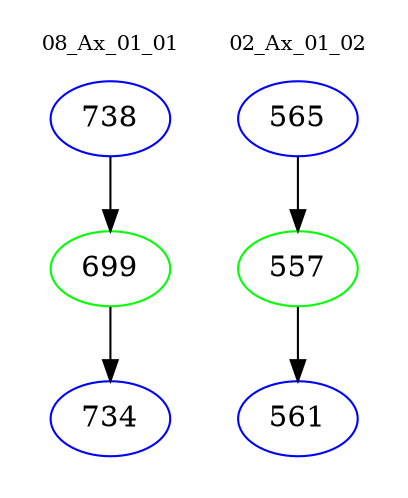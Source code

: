 digraph{
subgraph cluster_0 {
color = white
label = "08_Ax_01_01";
fontsize=10;
T0_738 [label="738", color="blue"]
T0_738 -> T0_699 [color="black"]
T0_699 [label="699", color="green"]
T0_699 -> T0_734 [color="black"]
T0_734 [label="734", color="blue"]
}
subgraph cluster_1 {
color = white
label = "02_Ax_01_02";
fontsize=10;
T1_565 [label="565", color="blue"]
T1_565 -> T1_557 [color="black"]
T1_557 [label="557", color="green"]
T1_557 -> T1_561 [color="black"]
T1_561 [label="561", color="blue"]
}
}
